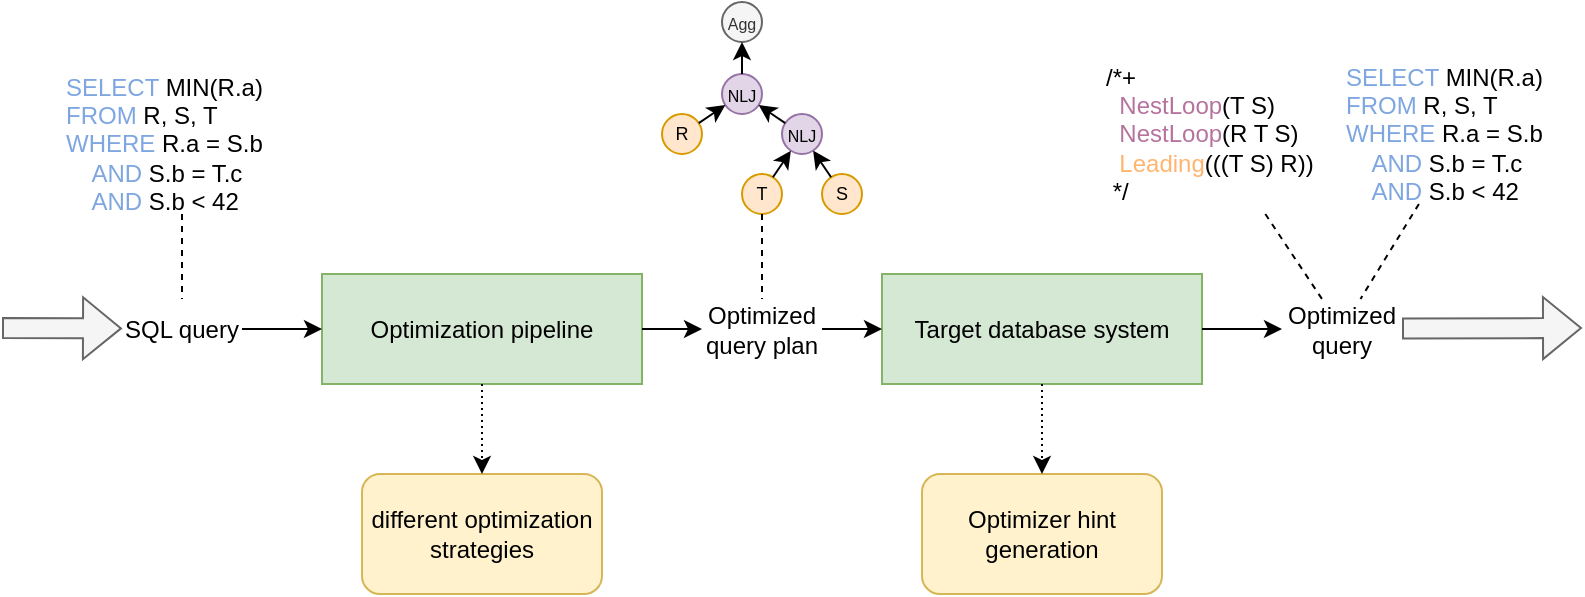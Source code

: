 <mxfile version="21.3.7" type="device" pages="3">
  <diagram name="Total workflow" id="kqzzIsUAPKX-FHVX9kDx">
    <mxGraphModel dx="1247" dy="727" grid="1" gridSize="10" guides="1" tooltips="1" connect="1" arrows="1" fold="1" page="1" pageScale="1" pageWidth="1169" pageHeight="827" math="0" shadow="0">
      <root>
        <mxCell id="0" />
        <mxCell id="1" parent="0" />
        <mxCell id="r-tSI0rR3Q8OBwqM2-JE-1" value="SQL query" style="text;html=1;strokeColor=none;fillColor=none;align=center;verticalAlign=middle;whiteSpace=wrap;rounded=0;" vertex="1" parent="1">
          <mxGeometry x="100" y="242.5" width="60" height="30" as="geometry" />
        </mxCell>
        <mxCell id="r-tSI0rR3Q8OBwqM2-JE-2" value="Optimization pipeline" style="rounded=0;whiteSpace=wrap;html=1;fillColor=#d5e8d4;strokeColor=#82b366;" vertex="1" parent="1">
          <mxGeometry x="200" y="230" width="160" height="55" as="geometry" />
        </mxCell>
        <mxCell id="r-tSI0rR3Q8OBwqM2-JE-3" value="different optimization strategies" style="rounded=1;whiteSpace=wrap;html=1;fillColor=#fff2cc;strokeColor=#d6b656;" vertex="1" parent="1">
          <mxGeometry x="220" y="330" width="120" height="60" as="geometry" />
        </mxCell>
        <mxCell id="r-tSI0rR3Q8OBwqM2-JE-4" value="Target database system" style="rounded=0;whiteSpace=wrap;html=1;fillColor=#d5e8d4;strokeColor=#82b366;" vertex="1" parent="1">
          <mxGeometry x="480" y="230" width="160" height="55" as="geometry" />
        </mxCell>
        <mxCell id="r-tSI0rR3Q8OBwqM2-JE-5" value="Optimizer hint generation" style="rounded=1;whiteSpace=wrap;html=1;fillColor=#fff2cc;strokeColor=#d6b656;" vertex="1" parent="1">
          <mxGeometry x="500" y="330" width="120" height="60" as="geometry" />
        </mxCell>
        <mxCell id="r-tSI0rR3Q8OBwqM2-JE-6" value="Optimized query plan" style="text;html=1;strokeColor=none;fillColor=none;align=center;verticalAlign=middle;whiteSpace=wrap;rounded=0;" vertex="1" parent="1">
          <mxGeometry x="390" y="242.5" width="60" height="30" as="geometry" />
        </mxCell>
        <mxCell id="r-tSI0rR3Q8OBwqM2-JE-7" value="Optimized query" style="text;html=1;strokeColor=none;fillColor=none;align=center;verticalAlign=middle;whiteSpace=wrap;rounded=0;" vertex="1" parent="1">
          <mxGeometry x="680" y="242.5" width="60" height="30" as="geometry" />
        </mxCell>
        <mxCell id="r-tSI0rR3Q8OBwqM2-JE-8" value="&lt;font color=&quot;#7ea6e0&quot;&gt;SELECT &lt;/font&gt;MIN(R.a)&lt;br&gt;&lt;font color=&quot;#7ea6e0&quot;&gt;FROM &lt;/font&gt;R, S, T&lt;br&gt;&lt;font color=&quot;#7ea6e0&quot;&gt;WHERE &lt;/font&gt;R.a = S.b&lt;br&gt;&amp;nbsp; &amp;nbsp; &lt;font color=&quot;#7ea6e0&quot;&gt;AND &lt;/font&gt;S.b = T.c&lt;br&gt;&amp;nbsp; &amp;nbsp; &lt;font color=&quot;#7ea6e0&quot;&gt;AND &lt;/font&gt;S.b &amp;lt; 42" style="text;html=1;strokeColor=none;fillColor=none;align=left;verticalAlign=middle;whiteSpace=wrap;rounded=0;" vertex="1" parent="1">
          <mxGeometry x="70" y="130" width="120" height="70" as="geometry" />
        </mxCell>
        <mxCell id="r-tSI0rR3Q8OBwqM2-JE-24" value="" style="group" vertex="1" connectable="0" parent="1">
          <mxGeometry x="590" y="120" width="240" height="80" as="geometry" />
        </mxCell>
        <mxCell id="r-tSI0rR3Q8OBwqM2-JE-21" value="&lt;font color=&quot;#7ea6e0&quot;&gt;SELECT &lt;/font&gt;MIN(R.a)&lt;br&gt;&lt;font color=&quot;#7ea6e0&quot;&gt;FROM &lt;/font&gt;R, S, T&lt;br&gt;&lt;font color=&quot;#7ea6e0&quot;&gt;WHERE &lt;/font&gt;R.a = S.b&lt;br&gt;&amp;nbsp; &amp;nbsp; &lt;font color=&quot;#7ea6e0&quot;&gt;AND &lt;/font&gt;S.b = T.c&lt;br&gt;&amp;nbsp; &amp;nbsp; &lt;font color=&quot;#7ea6e0&quot;&gt;AND&lt;/font&gt;&lt;font color=&quot;#b5739d&quot;&gt; &lt;/font&gt;S.b &amp;lt; 42" style="text;html=1;strokeColor=none;fillColor=none;align=left;verticalAlign=middle;whiteSpace=wrap;rounded=0;" vertex="1" parent="r-tSI0rR3Q8OBwqM2-JE-24">
          <mxGeometry x="120" y="5" width="120" height="70" as="geometry" />
        </mxCell>
        <mxCell id="r-tSI0rR3Q8OBwqM2-JE-23" value="/*+&lt;br style=&quot;border-color: var(--border-color);&quot;&gt;&amp;nbsp; &lt;font color=&quot;#b5739d&quot;&gt;NestLoop&lt;/font&gt;(T S)&lt;br style=&quot;border-color: var(--border-color);&quot;&gt;&amp;nbsp; &lt;font color=&quot;#b5739d&quot;&gt;NestLoop&lt;/font&gt;(R T S)&lt;br style=&quot;border-color: var(--border-color);&quot;&gt;&amp;nbsp; &lt;font color=&quot;#ffb570&quot;&gt;Leading&lt;/font&gt;(((T S) R))&lt;br style=&quot;border-color: var(--border-color);&quot;&gt;&amp;nbsp;*/" style="text;html=1;strokeColor=none;fillColor=none;align=left;verticalAlign=middle;whiteSpace=wrap;rounded=0;" vertex="1" parent="r-tSI0rR3Q8OBwqM2-JE-24">
          <mxGeometry width="110" height="80" as="geometry" />
        </mxCell>
        <mxCell id="r-tSI0rR3Q8OBwqM2-JE-25" value="" style="group" vertex="1" connectable="0" parent="1">
          <mxGeometry x="370" y="94" width="100" height="106" as="geometry" />
        </mxCell>
        <mxCell id="r-tSI0rR3Q8OBwqM2-JE-9" value="&lt;font style=&quot;font-size: 8px;&quot;&gt;Agg&lt;/font&gt;" style="ellipse;whiteSpace=wrap;html=1;aspect=fixed;fillColor=#f5f5f5;fontColor=#333333;strokeColor=#666666;verticalAlign=middle;" vertex="1" parent="r-tSI0rR3Q8OBwqM2-JE-25">
          <mxGeometry x="30" width="20" height="20" as="geometry" />
        </mxCell>
        <mxCell id="r-tSI0rR3Q8OBwqM2-JE-10" value="&lt;font style=&quot;font-size: 8px;&quot;&gt;NLJ&lt;/font&gt;" style="ellipse;whiteSpace=wrap;html=1;aspect=fixed;fillColor=#e1d5e7;strokeColor=#9673a6;" vertex="1" parent="r-tSI0rR3Q8OBwqM2-JE-25">
          <mxGeometry x="30" y="36" width="20" height="20" as="geometry" />
        </mxCell>
        <mxCell id="r-tSI0rR3Q8OBwqM2-JE-11" value="R" style="ellipse;whiteSpace=wrap;html=1;aspect=fixed;fillColor=#ffe6cc;strokeColor=#d79b00;fontSize=9;" vertex="1" parent="r-tSI0rR3Q8OBwqM2-JE-25">
          <mxGeometry y="56" width="20" height="20" as="geometry" />
        </mxCell>
        <mxCell id="r-tSI0rR3Q8OBwqM2-JE-12" value="&lt;font style=&quot;font-size: 8px;&quot;&gt;NLJ&lt;/font&gt;" style="ellipse;whiteSpace=wrap;html=1;aspect=fixed;fillColor=#e1d5e7;strokeColor=#9673a6;" vertex="1" parent="r-tSI0rR3Q8OBwqM2-JE-25">
          <mxGeometry x="60" y="56" width="20" height="20" as="geometry" />
        </mxCell>
        <mxCell id="r-tSI0rR3Q8OBwqM2-JE-13" value="T" style="ellipse;whiteSpace=wrap;html=1;aspect=fixed;fillColor=#ffe6cc;strokeColor=#d79b00;fontSize=9;" vertex="1" parent="r-tSI0rR3Q8OBwqM2-JE-25">
          <mxGeometry x="40" y="86" width="20" height="20" as="geometry" />
        </mxCell>
        <mxCell id="r-tSI0rR3Q8OBwqM2-JE-14" value="S" style="ellipse;whiteSpace=wrap;html=1;aspect=fixed;fillColor=#ffe6cc;strokeColor=#d79b00;fontSize=9;" vertex="1" parent="r-tSI0rR3Q8OBwqM2-JE-25">
          <mxGeometry x="80" y="86" width="20" height="20" as="geometry" />
        </mxCell>
        <mxCell id="r-tSI0rR3Q8OBwqM2-JE-15" value="" style="endArrow=classic;html=1;rounded=0;" edge="1" parent="r-tSI0rR3Q8OBwqM2-JE-25" source="r-tSI0rR3Q8OBwqM2-JE-11" target="r-tSI0rR3Q8OBwqM2-JE-10">
          <mxGeometry width="50" height="50" relative="1" as="geometry">
            <mxPoint x="30" y="96" as="sourcePoint" />
            <mxPoint x="80" y="46" as="targetPoint" />
          </mxGeometry>
        </mxCell>
        <mxCell id="r-tSI0rR3Q8OBwqM2-JE-17" value="" style="endArrow=classic;html=1;rounded=0;" edge="1" parent="r-tSI0rR3Q8OBwqM2-JE-25" source="r-tSI0rR3Q8OBwqM2-JE-13" target="r-tSI0rR3Q8OBwqM2-JE-12">
          <mxGeometry width="50" height="50" relative="1" as="geometry">
            <mxPoint x="30" y="96" as="sourcePoint" />
            <mxPoint x="80" y="46" as="targetPoint" />
          </mxGeometry>
        </mxCell>
        <mxCell id="r-tSI0rR3Q8OBwqM2-JE-18" value="" style="endArrow=classic;html=1;rounded=0;" edge="1" parent="r-tSI0rR3Q8OBwqM2-JE-25" source="r-tSI0rR3Q8OBwqM2-JE-14" target="r-tSI0rR3Q8OBwqM2-JE-12">
          <mxGeometry width="50" height="50" relative="1" as="geometry">
            <mxPoint x="40" y="106" as="sourcePoint" />
            <mxPoint x="90" y="56" as="targetPoint" />
          </mxGeometry>
        </mxCell>
        <mxCell id="r-tSI0rR3Q8OBwqM2-JE-19" value="" style="endArrow=classic;html=1;rounded=0;" edge="1" parent="r-tSI0rR3Q8OBwqM2-JE-25" source="r-tSI0rR3Q8OBwqM2-JE-12" target="r-tSI0rR3Q8OBwqM2-JE-10">
          <mxGeometry width="50" height="50" relative="1" as="geometry">
            <mxPoint x="50" y="116" as="sourcePoint" />
            <mxPoint x="100" y="66" as="targetPoint" />
          </mxGeometry>
        </mxCell>
        <mxCell id="r-tSI0rR3Q8OBwqM2-JE-20" value="" style="endArrow=classic;html=1;rounded=0;" edge="1" parent="r-tSI0rR3Q8OBwqM2-JE-25" source="r-tSI0rR3Q8OBwqM2-JE-10" target="r-tSI0rR3Q8OBwqM2-JE-9">
          <mxGeometry width="50" height="50" relative="1" as="geometry">
            <mxPoint x="60" y="126" as="sourcePoint" />
            <mxPoint x="110" y="76" as="targetPoint" />
          </mxGeometry>
        </mxCell>
        <mxCell id="r-tSI0rR3Q8OBwqM2-JE-26" value="" style="endArrow=none;dashed=1;html=1;rounded=0;" edge="1" parent="1" source="r-tSI0rR3Q8OBwqM2-JE-8" target="r-tSI0rR3Q8OBwqM2-JE-1">
          <mxGeometry width="50" height="50" relative="1" as="geometry">
            <mxPoint x="340" y="150" as="sourcePoint" />
            <mxPoint x="390" y="100" as="targetPoint" />
          </mxGeometry>
        </mxCell>
        <mxCell id="r-tSI0rR3Q8OBwqM2-JE-27" value="" style="endArrow=none;dashed=1;html=1;rounded=0;" edge="1" parent="1" source="r-tSI0rR3Q8OBwqM2-JE-13" target="r-tSI0rR3Q8OBwqM2-JE-6">
          <mxGeometry width="50" height="50" relative="1" as="geometry">
            <mxPoint x="146" y="210" as="sourcePoint" />
            <mxPoint x="142" y="253" as="targetPoint" />
          </mxGeometry>
        </mxCell>
        <mxCell id="r-tSI0rR3Q8OBwqM2-JE-28" value="" style="endArrow=none;dashed=1;html=1;rounded=0;" edge="1" parent="1" source="r-tSI0rR3Q8OBwqM2-JE-23" target="r-tSI0rR3Q8OBwqM2-JE-7">
          <mxGeometry width="50" height="50" relative="1" as="geometry">
            <mxPoint x="156" y="220" as="sourcePoint" />
            <mxPoint x="152" y="263" as="targetPoint" />
          </mxGeometry>
        </mxCell>
        <mxCell id="r-tSI0rR3Q8OBwqM2-JE-29" value="" style="endArrow=none;dashed=1;html=1;rounded=0;" edge="1" parent="1" source="r-tSI0rR3Q8OBwqM2-JE-21" target="r-tSI0rR3Q8OBwqM2-JE-7">
          <mxGeometry width="50" height="50" relative="1" as="geometry">
            <mxPoint x="166" y="230" as="sourcePoint" />
            <mxPoint x="162" y="273" as="targetPoint" />
          </mxGeometry>
        </mxCell>
        <mxCell id="r-tSI0rR3Q8OBwqM2-JE-30" value="" style="endArrow=classic;html=1;rounded=0;" edge="1" parent="1" source="r-tSI0rR3Q8OBwqM2-JE-1" target="r-tSI0rR3Q8OBwqM2-JE-2">
          <mxGeometry width="50" height="50" relative="1" as="geometry">
            <mxPoint x="380" y="240" as="sourcePoint" />
            <mxPoint x="430" y="190" as="targetPoint" />
          </mxGeometry>
        </mxCell>
        <mxCell id="r-tSI0rR3Q8OBwqM2-JE-31" value="" style="endArrow=classic;html=1;rounded=0;" edge="1" parent="1" source="r-tSI0rR3Q8OBwqM2-JE-2" target="r-tSI0rR3Q8OBwqM2-JE-6">
          <mxGeometry width="50" height="50" relative="1" as="geometry">
            <mxPoint x="380" y="240" as="sourcePoint" />
            <mxPoint x="430" y="190" as="targetPoint" />
          </mxGeometry>
        </mxCell>
        <mxCell id="r-tSI0rR3Q8OBwqM2-JE-32" value="" style="endArrow=classic;html=1;rounded=0;" edge="1" parent="1" source="r-tSI0rR3Q8OBwqM2-JE-6" target="r-tSI0rR3Q8OBwqM2-JE-4">
          <mxGeometry width="50" height="50" relative="1" as="geometry">
            <mxPoint x="380" y="240" as="sourcePoint" />
            <mxPoint x="430" y="190" as="targetPoint" />
          </mxGeometry>
        </mxCell>
        <mxCell id="r-tSI0rR3Q8OBwqM2-JE-33" value="" style="endArrow=classic;html=1;rounded=0;" edge="1" parent="1" source="r-tSI0rR3Q8OBwqM2-JE-4" target="r-tSI0rR3Q8OBwqM2-JE-7">
          <mxGeometry width="50" height="50" relative="1" as="geometry">
            <mxPoint x="380" y="240" as="sourcePoint" />
            <mxPoint x="430" y="190" as="targetPoint" />
          </mxGeometry>
        </mxCell>
        <mxCell id="r-tSI0rR3Q8OBwqM2-JE-34" value="" style="shape=flexArrow;endArrow=classic;html=1;rounded=0;fillColor=#f5f5f5;strokeColor=#666666;" edge="1" parent="1">
          <mxGeometry width="50" height="50" relative="1" as="geometry">
            <mxPoint x="40" y="257" as="sourcePoint" />
            <mxPoint x="100" y="257.2" as="targetPoint" />
          </mxGeometry>
        </mxCell>
        <mxCell id="r-tSI0rR3Q8OBwqM2-JE-35" value="" style="shape=flexArrow;endArrow=classic;html=1;rounded=0;fillColor=#f5f5f5;strokeColor=#666666;" edge="1" parent="1">
          <mxGeometry width="50" height="50" relative="1" as="geometry">
            <mxPoint x="740" y="257.2" as="sourcePoint" />
            <mxPoint x="830" y="257" as="targetPoint" />
          </mxGeometry>
        </mxCell>
        <mxCell id="r-tSI0rR3Q8OBwqM2-JE-37" value="" style="endArrow=classic;html=1;rounded=0;dashed=1;dashPattern=1 2;" edge="1" parent="1" source="r-tSI0rR3Q8OBwqM2-JE-2" target="r-tSI0rR3Q8OBwqM2-JE-3">
          <mxGeometry width="50" height="50" relative="1" as="geometry">
            <mxPoint x="290" y="340" as="sourcePoint" />
            <mxPoint x="290" y="295" as="targetPoint" />
          </mxGeometry>
        </mxCell>
        <mxCell id="r-tSI0rR3Q8OBwqM2-JE-39" value="" style="endArrow=classic;html=1;rounded=0;dashed=1;dashPattern=1 2;" edge="1" parent="1" source="r-tSI0rR3Q8OBwqM2-JE-4" target="r-tSI0rR3Q8OBwqM2-JE-5">
          <mxGeometry width="50" height="50" relative="1" as="geometry">
            <mxPoint x="280" y="285" as="sourcePoint" />
            <mxPoint x="280" y="330" as="targetPoint" />
          </mxGeometry>
        </mxCell>
      </root>
    </mxGraphModel>
  </diagram>
  <diagram id="_23XQHSABr8Y6i4oaLQj" name="Optimization pipeline">
    <mxGraphModel dx="1434" dy="836" grid="1" gridSize="10" guides="1" tooltips="1" connect="1" arrows="1" fold="1" page="1" pageScale="1" pageWidth="1169" pageHeight="827" math="0" shadow="0">
      <root>
        <mxCell id="0" />
        <mxCell id="1" parent="0" />
      </root>
    </mxGraphModel>
  </diagram>
  <diagram id="2IhHU5MDF5DiavGU0iR8" name="Optimizer hinting">
    <mxGraphModel dx="1434" dy="836" grid="1" gridSize="10" guides="1" tooltips="1" connect="1" arrows="1" fold="1" page="1" pageScale="1" pageWidth="1169" pageHeight="827" math="0" shadow="0">
      <root>
        <mxCell id="0" />
        <mxCell id="1" parent="0" />
      </root>
    </mxGraphModel>
  </diagram>
</mxfile>
